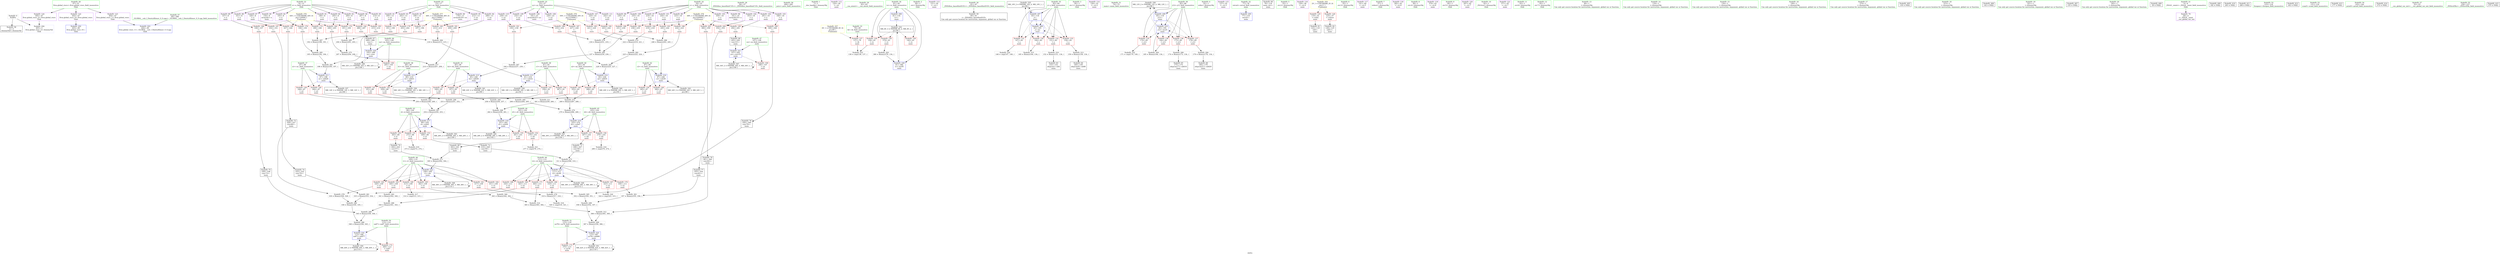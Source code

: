 digraph "SVFG" {
	label="SVFG";

	Node0x5556271526e0 [shape=record,color=grey,label="{NodeID: 0\nNullPtr}"];
	Node0x5556271526e0 -> Node0x555627177680[style=solid];
	Node0x5556271526e0 -> Node0x555627179fe0[style=solid];
	Node0x555627185ce0 [shape=record,color=grey,label="{NodeID: 277\n210 = Binary(207, 209, )\n}"];
	Node0x555627185ce0 -> Node0x55562717a690[style=solid];
	Node0x555627179760 [shape=record,color=red,label="{NodeID: 194\n288\<--287\n\<--\nmain\n}"];
	Node0x555627179760 -> Node0x555627177e30[style=solid];
	Node0x5556271769b0 [shape=record,color=purple,label="{NodeID: 111\n242\<--23\n\<--yy\nmain\n}"];
	Node0x5556271769b0 -> Node0x5556271795c0[style=solid];
	Node0x555627174d40 [shape=record,color=green,label="{NodeID: 28\n56\<--57\n_ZNSt8ios_base4InitC1Ev\<--_ZNSt8ios_base4InitC1Ev_field_insensitive\n}"];
	Node0x5556271886e0 [shape=record,color=grey,label="{NodeID: 305\n352 = Binary(350, 351, )\n}"];
	Node0x5556271886e0 -> Node0x555627187de0[style=solid];
	Node0x55562717aeb0 [shape=record,color=blue,label="{NodeID: 222\n109\<--305\nt1\<--div\nmain\n}"];
	Node0x55562717aeb0 -> Node0x55562717da70[style=dashed];
	Node0x55562717aeb0 -> Node0x55562717db40[style=dashed];
	Node0x55562717aeb0 -> Node0x55562717dc10[style=dashed];
	Node0x55562717aeb0 -> Node0x55562717dce0[style=dashed];
	Node0x55562717aeb0 -> Node0x55562717ddb0[style=dashed];
	Node0x55562717aeb0 -> Node0x55562717de80[style=dashed];
	Node0x55562717aeb0 -> Node0x55562719c6c0[style=dashed];
	Node0x55562717c960 [shape=record,color=red,label="{NodeID: 139\n248\<--87\n\<--a1\nmain\n}"];
	Node0x55562717c960 -> Node0x555627188260[style=solid];
	Node0x555627177480 [shape=record,color=green,label="{NodeID: 56\n284\<--285\nputs\<--puts_field_insensitive\n}"];
	Node0x55562717e020 [shape=record,color=red,label="{NodeID: 167\n323\<--111\n\<--t2\nmain\n}"];
	Node0x55562717e020 -> Node0x555627189d60[style=solid];
	Node0x555627178c00 [shape=record,color=purple,label="{NodeID: 84\n205\<--8\n\<--x\nmain\n}"];
	Node0x555627178c00 -> Node0x55562717eab0[style=solid];
	Node0x555627156720 [shape=record,color=green,label="{NodeID: 1\n7\<--1\n__dso_handle\<--dummyObj\nGlob }"];
	Node0x555627185e60 [shape=record,color=grey,label="{NodeID: 278\n330 = Binary(328, 329, )\n}"];
	Node0x555627185e60 -> Node0x555627186160[style=solid];
	Node0x555627179830 [shape=record,color=red,label="{NodeID: 195\n292\<--291\n\<--\nmain\n}"];
	Node0x555627179830 -> Node0x555627177f00[style=solid];
	Node0x555627176a80 [shape=record,color=purple,label="{NodeID: 112\n120\<--28\n\<--.str\nmain\n}"];
	Node0x555627174e10 [shape=record,color=green,label="{NodeID: 29\n62\<--63\n__cxa_atexit\<--__cxa_atexit_field_insensitive\n}"];
	Node0x555627188860 [shape=record,color=grey,label="{NodeID: 306\n258 = Binary(256, 257, )\n}"];
	Node0x555627188860 -> Node0x555627188b60[style=solid];
	Node0x55562717af80 [shape=record,color=blue,label="{NodeID: 223\n111\<--311\nt2\<--div60\nmain\n}"];
	Node0x55562717af80 -> Node0x55562717df50[style=dashed];
	Node0x55562717af80 -> Node0x55562717e020[style=dashed];
	Node0x55562717af80 -> Node0x55562717e0f0[style=dashed];
	Node0x55562717af80 -> Node0x55562717e1c0[style=dashed];
	Node0x55562717af80 -> Node0x55562717e290[style=dashed];
	Node0x55562717af80 -> Node0x55562717e360[style=dashed];
	Node0x55562717af80 -> Node0x55562719cbc0[style=dashed];
	Node0x55562717ca30 [shape=record,color=red,label="{NodeID: 140\n264\<--87\n\<--a1\nmain\n}"];
	Node0x55562717ca30 -> Node0x5556271850e0[style=solid];
	Node0x555627177580 [shape=record,color=green,label="{NodeID: 57\n49\<--399\n_GLOBAL__sub_I_DmitryKlenov_0_0.cpp\<--_GLOBAL__sub_I_DmitryKlenov_0_0.cpp_field_insensitive\n}"];
	Node0x555627177580 -> Node0x555627179ee0[style=solid];
	Node0x5556271980c0 [shape=record,color=black,label="{NodeID: 334\nMR_8V_3 = PHI(MR_8V_4, MR_8V_2, )\npts\{82 \}\n}"];
	Node0x5556271980c0 -> Node0x55562717c070[style=dashed];
	Node0x5556271980c0 -> Node0x55562717c140[style=dashed];
	Node0x5556271980c0 -> Node0x55562717c210[style=dashed];
	Node0x5556271980c0 -> Node0x55562717b1f0[style=dashed];
	Node0x55562717e0f0 [shape=record,color=red,label="{NodeID: 168\n334\<--111\n\<--t2\nmain\n}"];
	Node0x55562717e0f0 -> Node0x5556271862e0[style=solid];
	Node0x555627178cd0 [shape=record,color=purple,label="{NodeID: 85\n214\<--8\n\<--x\nmain\n}"];
	Node0x555627178cd0 -> Node0x55562717ed20[style=solid];
	Node0x555627157390 [shape=record,color=green,label="{NodeID: 2\n28\<--1\n.str\<--dummyObj\nGlob }"];
	Node0x555627185fe0 [shape=record,color=grey,label="{NodeID: 279\n319 = Binary(317, 318, )\n}"];
	Node0x555627185fe0 -> Node0x555627189a60[style=solid];
	Node0x555627179900 [shape=record,color=red,label="{NodeID: 196\n327\<--326\n\<--\nmain\n}"];
	Node0x555627179900 -> Node0x555627178310[style=solid];
	Node0x555627176b50 [shape=record,color=purple,label="{NodeID: 113\n121\<--30\n\<--.str.1\nmain\n}"];
	Node0x555627174ee0 [shape=record,color=green,label="{NodeID: 30\n61\<--67\n_ZNSt8ios_base4InitD1Ev\<--_ZNSt8ios_base4InitD1Ev_field_insensitive\n}"];
	Node0x555627174ee0 -> Node0x555627177780[style=solid];
	Node0x5556271889e0 [shape=record,color=grey,label="{NodeID: 307\n254 = Binary(250, 253, )\n}"];
	Node0x5556271889e0 -> Node0x55562717aaa0[style=solid];
	Node0x55562717b050 [shape=record,color=blue,label="{NodeID: 224\n113\<--346\nxa67\<--add77\nmain\n}"];
	Node0x55562717b050 -> Node0x55562717e430[style=dashed];
	Node0x55562717b050 -> Node0x55562719d0c0[style=dashed];
	Node0x55562717cb00 [shape=record,color=red,label="{NodeID: 141\n251\<--89\n\<--b1\nmain\n}"];
	Node0x55562717cb00 -> Node0x555627187c60[style=solid];
	Node0x555627177680 [shape=record,color=black,label="{NodeID: 58\n2\<--3\ndummyVal\<--dummyVal\n}"];
	Node0x5556271985c0 [shape=record,color=black,label="{NodeID: 335\nMR_10V_2 = PHI(MR_10V_4, MR_10V_1, )\npts\{84 \}\n}"];
	Node0x5556271985c0 -> Node0x55562717a280[style=dashed];
	Node0x55562717e1c0 [shape=record,color=red,label="{NodeID: 169\n343\<--111\n\<--t2\nmain\n}"];
	Node0x55562717e1c0 -> Node0x555627186d60[style=solid];
	Node0x555627178da0 [shape=record,color=purple,label="{NodeID: 86\n287\<--8\n\<--x\nmain\n}"];
	Node0x555627178da0 -> Node0x555627179760[style=solid];
	Node0x5556271525c0 [shape=record,color=green,label="{NodeID: 3\n30\<--1\n.str.1\<--dummyObj\nGlob }"];
	Node0x555627186160 [shape=record,color=grey,label="{NodeID: 280\n336 = Binary(330, 335, )\n}"];
	Node0x555627186160 -> Node0x555627186a60[style=solid];
	Node0x5556271799d0 [shape=record,color=red,label="{NodeID: 197\n332\<--331\n\<--\nmain\n}"];
	Node0x5556271799d0 -> Node0x5556271783e0[style=solid];
	Node0x555627176c20 [shape=record,color=purple,label="{NodeID: 114\n126\<--33\n\<--.str.2\nmain\n}"];
	Node0x555627174fb0 [shape=record,color=green,label="{NodeID: 31\n74\<--75\nmain\<--main_field_insensitive\n}"];
	Node0x555627188b60 [shape=record,color=grey,label="{NodeID: 308\n262 = Binary(258, 261, )\n}"];
	Node0x555627188b60 -> Node0x55562717ab70[style=solid];
	Node0x55562717b120 [shape=record,color=blue,label="{NodeID: 225\n115\<--367\nya78\<--add88\nmain\n}"];
	Node0x55562717b120 -> Node0x55562717e500[style=dashed];
	Node0x55562717b120 -> Node0x55562719ddd0[style=dashed];
	Node0x55562717cbd0 [shape=record,color=red,label="{NodeID: 142\n259\<--89\n\<--b1\nmain\n}"];
	Node0x55562717cbd0 -> Node0x555627188fe0[style=solid];
	Node0x555627177780 [shape=record,color=black,label="{NodeID: 59\n60\<--61\n\<--_ZNSt8ios_base4InitD1Ev\nCan only get source location for instruction, argument, global var or function.}"];
	Node0x555627198ac0 [shape=record,color=black,label="{NodeID: 336\nMR_12V_2 = PHI(MR_12V_4, MR_12V_1, )\npts\{86 \}\n}"];
	Node0x555627198ac0 -> Node0x55562717a420[style=dashed];
	Node0x55562717e290 [shape=record,color=red,label="{NodeID: 170\n356\<--111\n\<--t2\nmain\n}"];
	Node0x55562717e290 -> Node0x5556271880e0[style=solid];
	Node0x555627178e70 [shape=record,color=purple,label="{NodeID: 87\n326\<--8\n\<--x\nmain\n}"];
	Node0x555627178e70 -> Node0x555627179900[style=solid];
	Node0x555627156540 [shape=record,color=green,label="{NodeID: 4\n32\<--1\nstdin\<--dummyObj\nGlob }"];
	Node0x5556271862e0 [shape=record,color=grey,label="{NodeID: 281\n335 = Binary(333, 334, )\n}"];
	Node0x5556271862e0 -> Node0x555627186160[style=solid];
	Node0x555627179aa0 [shape=record,color=red,label="{NodeID: 198\n338\<--337\n\<--\nmain\n}"];
	Node0x555627179aa0 -> Node0x5556271784b0[style=solid];
	Node0x555627176cf0 [shape=record,color=purple,label="{NodeID: 115\n127\<--35\n\<--.str.3\nmain\n}"];
	Node0x555627175080 [shape=record,color=green,label="{NodeID: 32\n77\<--78\nretval\<--retval_field_insensitive\nmain\n}"];
	Node0x555627175080 -> Node0x55562717a0e0[style=solid];
	Node0x555627188ce0 [shape=record,color=grey,label="{NodeID: 309\n367 = Binary(358, 366, )\n}"];
	Node0x555627188ce0 -> Node0x55562717b120[style=solid];
	Node0x55562717b1f0 [shape=record,color=blue,label="{NodeID: 226\n81\<--380\ntc\<--inc95\nmain\n}"];
	Node0x55562717b1f0 -> Node0x5556271980c0[style=dashed];
	Node0x55562717cca0 [shape=record,color=red,label="{NodeID: 143\n256\<--91\n\<--c1\nmain\n}"];
	Node0x55562717cca0 -> Node0x555627188860[style=solid];
	Node0x555627177880 [shape=record,color=black,label="{NodeID: 60\n76\<--118\nmain_ret\<--\nmain\n}"];
	Node0x555627198fc0 [shape=record,color=black,label="{NodeID: 337\nMR_14V_2 = PHI(MR_14V_3, MR_14V_1, )\npts\{88 \}\n}"];
	Node0x555627198fc0 -> Node0x55562717a5c0[style=dashed];
	Node0x55562717e360 [shape=record,color=red,label="{NodeID: 171\n364\<--111\n\<--t2\nmain\n}"];
	Node0x55562717e360 -> Node0x555627189460[style=solid];
	Node0x555627178f40 [shape=record,color=purple,label="{NodeID: 88\n331\<--8\n\<--x\nmain\n}"];
	Node0x555627178f40 -> Node0x5556271799d0[style=solid];
	Node0x555627152940 [shape=record,color=green,label="{NodeID: 5\n33\<--1\n.str.2\<--dummyObj\nGlob }"];
	Node0x555627186460 [shape=record,color=grey,label="{NodeID: 282\n225 = Binary(222, 224, )\n}"];
	Node0x555627186460 -> Node0x5556271865e0[style=solid];
	Node0x555627179b70 [shape=record,color=red,label="{NodeID: 199\n349\<--348\n\<--\nmain\n}"];
	Node0x555627179b70 -> Node0x555627178580[style=solid];
	Node0x55562717b620 [shape=record,color=purple,label="{NodeID: 116\n129\<--38\n\<--.str.4\nmain\n}"];
	Node0x555627175150 [shape=record,color=green,label="{NodeID: 33\n79\<--80\ntk\<--tk_field_insensitive\nmain\n}"];
	Node0x555627175150 -> Node0x55562717bfa0[style=solid];
	Node0x555627188e60 [shape=record,color=grey,label="{NodeID: 310\n152 = Binary(151, 134, )\n}"];
	Node0x555627188e60 -> Node0x555627177af0[style=solid];
	Node0x55562717cd70 [shape=record,color=red,label="{NodeID: 144\n267\<--91\n\<--c1\nmain\n}"];
	Node0x55562717cd70 -> Node0x555627185560[style=solid];
	Node0x555627177950 [shape=record,color=black,label="{NodeID: 61\n122\<--119\ncall\<--\nmain\n}"];
	Node0x5556271994c0 [shape=record,color=black,label="{NodeID: 338\nMR_16V_2 = PHI(MR_16V_3, MR_16V_1, )\npts\{90 \}\n}"];
	Node0x5556271994c0 -> Node0x55562717a690[style=dashed];
	Node0x55562717e430 [shape=record,color=red,label="{NodeID: 172\n369\<--113\n\<--xa67\nmain\n}"];
	Node0x555627179010 [shape=record,color=purple,label="{NodeID: 89\n337\<--8\n\<--x\nmain\n}"];
	Node0x555627179010 -> Node0x555627179aa0[style=solid];
	Node0x555627156240 [shape=record,color=green,label="{NodeID: 6\n35\<--1\n.str.3\<--dummyObj\nGlob }"];
	Node0x5556271865e0 [shape=record,color=grey,label="{NodeID: 283\n228 = Binary(225, 227, )\n}"];
	Node0x5556271865e0 -> Node0x55562717a830[style=solid];
	Node0x555627179c40 [shape=record,color=red,label="{NodeID: 200\n354\<--353\n\<--\nmain\n}"];
	Node0x555627179c40 -> Node0x555627178650[style=solid];
	Node0x55562717b6f0 [shape=record,color=purple,label="{NodeID: 117\n141\<--40\n\<--.str.5\nmain\n}"];
	Node0x555627175220 [shape=record,color=green,label="{NodeID: 34\n81\<--82\ntc\<--tc_field_insensitive\nmain\n}"];
	Node0x555627175220 -> Node0x55562717c070[style=solid];
	Node0x555627175220 -> Node0x55562717c140[style=solid];
	Node0x555627175220 -> Node0x55562717c210[style=solid];
	Node0x555627175220 -> Node0x55562717a1b0[style=solid];
	Node0x555627175220 -> Node0x55562717b1f0[style=solid];
	Node0x555627188fe0 [shape=record,color=grey,label="{NodeID: 311\n261 = Binary(259, 260, )\n}"];
	Node0x555627188fe0 -> Node0x555627188b60[style=solid];
	Node0x55562717ce40 [shape=record,color=red,label="{NodeID: 145\n252\<--93\n\<--a2\nmain\n}"];
	Node0x55562717ce40 -> Node0x555627187c60[style=solid];
	Node0x555627177a20 [shape=record,color=black,label="{NodeID: 62\n128\<--125\ncall1\<--\nmain\n}"];
	Node0x5556271999c0 [shape=record,color=black,label="{NodeID: 339\nMR_18V_2 = PHI(MR_18V_3, MR_18V_1, )\npts\{92 \}\n}"];
	Node0x5556271999c0 -> Node0x55562717a760[style=dashed];
	Node0x55562717e500 [shape=record,color=red,label="{NodeID: 173\n370\<--115\n\<--ya78\nmain\n}"];
	Node0x5556271790e0 [shape=record,color=purple,label="{NodeID: 90\n176\<--13\narrayidx18\<--xx\nmain\n}"];
	Node0x5556271562d0 [shape=record,color=green,label="{NodeID: 7\n37\<--1\nstdout\<--dummyObj\nGlob }"];
	Node0x555627186760 [shape=record,color=grey,label="{NodeID: 284\n216 = Binary(213, 215, )\n}"];
	Node0x555627186760 -> Node0x55562717a760[style=solid];
	Node0x555627179d10 [shape=record,color=red,label="{NodeID: 201\n360\<--359\n\<--\nmain\n}"];
	Node0x555627179d10 -> Node0x555627178720[style=solid];
	Node0x55562717b7c0 [shape=record,color=purple,label="{NodeID: 118\n282\<--43\n\<--.str.6\nmain\n}"];
	Node0x5556271752f0 [shape=record,color=green,label="{NodeID: 35\n83\<--84\nj\<--j_field_insensitive\nmain\n}"];
	Node0x5556271752f0 -> Node0x55562717c2e0[style=solid];
	Node0x5556271752f0 -> Node0x55562717c3b0[style=solid];
	Node0x5556271752f0 -> Node0x55562717c480[style=solid];
	Node0x5556271752f0 -> Node0x55562717c550[style=solid];
	Node0x5556271752f0 -> Node0x55562717a280[style=solid];
	Node0x5556271752f0 -> Node0x55562717a350[style=solid];
	Node0x555627189160 [shape=record,color=grey,label="{NodeID: 312\n366 = Binary(361, 365, )\n}"];
	Node0x555627189160 -> Node0x555627188ce0[style=solid];
	Node0x55562717cf10 [shape=record,color=red,label="{NodeID: 146\n268\<--93\n\<--a2\nmain\n}"];
	Node0x55562717cf10 -> Node0x555627185560[style=solid];
	Node0x555627177af0 [shape=record,color=black,label="{NodeID: 63\n153\<--152\nidxprom\<--add\nmain\n}"];
	Node0x555627199ec0 [shape=record,color=black,label="{NodeID: 340\nMR_20V_2 = PHI(MR_20V_3, MR_20V_1, )\npts\{94 \}\n}"];
	Node0x555627199ec0 -> Node0x55562717a830[style=dashed];
	Node0x55562717e5d0 [shape=record,color=red,label="{NodeID: 174\n189\<--188\n\<--\nmain\n}"];
	Node0x55562717e5d0 -> Node0x555627187ae0[style=solid];
	Node0x5556271791b0 [shape=record,color=purple,label="{NodeID: 91\n190\<--13\n\<--xx\nmain\n}"];
	Node0x5556271791b0 -> Node0x55562717e6a0[style=solid];
	Node0x555627156360 [shape=record,color=green,label="{NodeID: 8\n38\<--1\n.str.4\<--dummyObj\nGlob }"];
	Node0x5556271868e0 [shape=record,color=grey,label="{NodeID: 285\n204 = Binary(201, 203, )\n}"];
	Node0x5556271868e0 -> Node0x5556271859e0[style=solid];
	Node0x555627179de0 [shape=record,color=blue,label="{NodeID: 202\n403\<--48\nllvm.global_ctors_0\<--\nGlob }"];
	Node0x55562717b890 [shape=record,color=purple,label="{NodeID: 119\n374\<--43\n\<--.str.6\nmain\n}"];
	Node0x5556271753c0 [shape=record,color=green,label="{NodeID: 36\n85\<--86\nj12\<--j12_field_insensitive\nmain\n}"];
	Node0x5556271753c0 -> Node0x55562717c620[style=solid];
	Node0x5556271753c0 -> Node0x55562717c6f0[style=solid];
	Node0x5556271753c0 -> Node0x55562717c7c0[style=solid];
	Node0x5556271753c0 -> Node0x55562717c890[style=solid];
	Node0x5556271753c0 -> Node0x55562717a420[style=solid];
	Node0x5556271753c0 -> Node0x55562717a4f0[style=solid];
	Node0x5556271892e0 [shape=record,color=grey,label="{NodeID: 313\n159 = Binary(158, 134, )\n}"];
	Node0x5556271892e0 -> Node0x555627177bc0[style=solid];
	Node0x55562717cfe0 [shape=record,color=red,label="{NodeID: 147\n249\<--95\n\<--b2\nmain\n}"];
	Node0x55562717cfe0 -> Node0x555627188260[style=solid];
	Node0x555627177bc0 [shape=record,color=black,label="{NodeID: 64\n160\<--159\nidxprom9\<--add8\nmain\n}"];
	Node0x55562719a3c0 [shape=record,color=black,label="{NodeID: 341\nMR_22V_2 = PHI(MR_22V_3, MR_22V_1, )\npts\{96 \}\n}"];
	Node0x55562719a3c0 -> Node0x55562717a900[style=dashed];
	Node0x55562717e6a0 [shape=record,color=red,label="{NodeID: 175\n191\<--190\n\<--\nmain\n}"];
	Node0x55562717e6a0 -> Node0x555627187ae0[style=solid];
	Node0x555627179280 [shape=record,color=purple,label="{NodeID: 92\n196\<--13\n\<--xx\nmain\n}"];
	Node0x555627179280 -> Node0x55562717e840[style=solid];
	Node0x5556271563f0 [shape=record,color=green,label="{NodeID: 9\n40\<--1\n.str.5\<--dummyObj\nGlob }"];
	Node0x555627186a60 [shape=record,color=grey,label="{NodeID: 286\n346 = Binary(336, 345, )\n}"];
	Node0x555627186a60 -> Node0x55562717b050[style=solid];
	Node0x555627179ee0 [shape=record,color=blue,label="{NodeID: 203\n404\<--49\nllvm.global_ctors_1\<--_GLOBAL__sub_I_DmitryKlenov_0_0.cpp\nGlob }"];
	Node0x55562717b960 [shape=record,color=purple,label="{NodeID: 120\n297\<--45\n\<--.str.7\nmain\n}"];
	Node0x555627175490 [shape=record,color=green,label="{NodeID: 37\n87\<--88\na1\<--a1_field_insensitive\nmain\n}"];
	Node0x555627175490 -> Node0x55562717c960[style=solid];
	Node0x555627175490 -> Node0x55562717ca30[style=solid];
	Node0x555627175490 -> Node0x55562717a5c0[style=solid];
	Node0x555627189460 [shape=record,color=grey,label="{NodeID: 314\n365 = Binary(363, 364, )\n}"];
	Node0x555627189460 -> Node0x555627189160[style=solid];
	Node0x55562717d0b0 [shape=record,color=red,label="{NodeID: 148\n257\<--95\n\<--b2\nmain\n}"];
	Node0x55562717d0b0 -> Node0x555627188860[style=solid];
	Node0x555627177c90 [shape=record,color=black,label="{NodeID: 65\n175\<--174\nidxprom17\<--add16\nmain\n}"];
	Node0x55562719a8c0 [shape=record,color=black,label="{NodeID: 342\nMR_24V_2 = PHI(MR_24V_3, MR_24V_1, )\npts\{98 \}\n}"];
	Node0x55562719a8c0 -> Node0x55562717a9d0[style=dashed];
	Node0x55562717e770 [shape=record,color=red,label="{NodeID: 176\n194\<--193\n\<--\nmain\n}"];
	Node0x55562717e770 -> Node0x5556271877e0[style=solid];
	Node0x555627179350 [shape=record,color=purple,label="{NodeID: 93\n202\<--13\n\<--xx\nmain\n}"];
	Node0x555627179350 -> Node0x55562717e9e0[style=solid];
	Node0x555627156c80 [shape=record,color=green,label="{NodeID: 10\n42\<--1\n_ZSt3cin\<--dummyObj\nGlob }"];
	Node0x555627186be0 [shape=record,color=grey,label="{NodeID: 287\n240 = Binary(237, 239, )\n}"];
	Node0x555627186be0 -> Node0x55562717a900[style=solid];
	Node0x555627179fe0 [shape=record,color=blue, style = dotted,label="{NodeID: 204\n405\<--3\nllvm.global_ctors_2\<--dummyVal\nGlob }"];
	Node0x55562717ba30 [shape=record,color=purple,label="{NodeID: 121\n371\<--45\n\<--.str.7\nmain\n}"];
	Node0x555627175560 [shape=record,color=green,label="{NodeID: 38\n89\<--90\nb1\<--b1_field_insensitive\nmain\n}"];
	Node0x555627175560 -> Node0x55562717cb00[style=solid];
	Node0x555627175560 -> Node0x55562717cbd0[style=solid];
	Node0x555627175560 -> Node0x55562717a690[style=solid];
	Node0x5556271895e0 [shape=record,color=grey,label="{NodeID: 315\n165 = Binary(164, 134, )\n}"];
	Node0x5556271895e0 -> Node0x55562717a350[style=solid];
	Node0x55562717d180 [shape=record,color=red,label="{NodeID: 149\n260\<--97\n\<--c2\nmain\n}"];
	Node0x55562717d180 -> Node0x555627188fe0[style=solid];
	Node0x555627177d60 [shape=record,color=black,label="{NodeID: 66\n180\<--179\nidxprom21\<--add20\nmain\n}"];
	Node0x55562719adc0 [shape=record,color=black,label="{NodeID: 343\nMR_26V_2 = PHI(MR_26V_3, MR_26V_1, )\npts\{100 \}\n}"];
	Node0x55562719adc0 -> Node0x55562717aaa0[style=dashed];
	Node0x55562717e840 [shape=record,color=red,label="{NodeID: 177\n197\<--196\n\<--\nmain\n}"];
	Node0x55562717e840 -> Node0x5556271871e0[style=solid];
	Node0x555627179420 [shape=record,color=purple,label="{NodeID: 94\n208\<--13\n\<--xx\nmain\n}"];
	Node0x555627179420 -> Node0x55562717eb80[style=solid];
	Node0x555627156d50 [shape=record,color=green,label="{NodeID: 11\n43\<--1\n.str.6\<--dummyObj\nGlob }"];
	Node0x555627186d60 [shape=record,color=grey,label="{NodeID: 288\n344 = Binary(341, 343, )\n}"];
	Node0x555627186d60 -> Node0x555627186ee0[style=solid];
	Node0x55562717a0e0 [shape=record,color=blue,label="{NodeID: 205\n77\<--118\nretval\<--\nmain\n}"];
	Node0x55562717bb00 [shape=record,color=purple,label="{NodeID: 122\n403\<--47\nllvm.global_ctors_0\<--llvm.global_ctors\nGlob }"];
	Node0x55562717bb00 -> Node0x555627179de0[style=solid];
	Node0x555627175630 [shape=record,color=green,label="{NodeID: 39\n91\<--92\nc1\<--c1_field_insensitive\nmain\n}"];
	Node0x555627175630 -> Node0x55562717cca0[style=solid];
	Node0x555627175630 -> Node0x55562717cd70[style=solid];
	Node0x555627175630 -> Node0x55562717a760[style=solid];
	Node0x555627189760 [shape=record,color=grey,label="{NodeID: 316\n280 = cmp(279, 274, )\n}"];
	Node0x55562717d250 [shape=record,color=red,label="{NodeID: 150\n265\<--97\n\<--c2\nmain\n}"];
	Node0x55562717d250 -> Node0x5556271850e0[style=solid];
	Node0x555627177e30 [shape=record,color=black,label="{NodeID: 67\n289\<--288\nconv\<--\nmain\n}"];
	Node0x555627177e30 -> Node0x55562717ad10[style=solid];
	Node0x55562719b2c0 [shape=record,color=black,label="{NodeID: 344\nMR_28V_2 = PHI(MR_28V_3, MR_28V_1, )\npts\{102 \}\n}"];
	Node0x55562719b2c0 -> Node0x55562717ab70[style=dashed];
	Node0x55562717e910 [shape=record,color=red,label="{NodeID: 178\n201\<--200\n\<--\nmain\n}"];
	Node0x55562717e910 -> Node0x5556271868e0[style=solid];
	Node0x5556271794f0 [shape=record,color=purple,label="{NodeID: 95\n212\<--13\n\<--xx\nmain\n}"];
	Node0x5556271794f0 -> Node0x55562717ec50[style=solid];
	Node0x555627156e20 [shape=record,color=green,label="{NodeID: 12\n45\<--1\n.str.7\<--dummyObj\nGlob }"];
	Node0x555627186ee0 [shape=record,color=grey,label="{NodeID: 289\n345 = Binary(339, 344, )\n}"];
	Node0x555627186ee0 -> Node0x555627186a60[style=solid];
	Node0x55562717a1b0 [shape=record,color=blue,label="{NodeID: 206\n81\<--134\ntc\<--\nmain\n}"];
	Node0x55562717a1b0 -> Node0x5556271980c0[style=dashed];
	Node0x55562717bc00 [shape=record,color=purple,label="{NodeID: 123\n404\<--47\nllvm.global_ctors_1\<--llvm.global_ctors\nGlob }"];
	Node0x55562717bc00 -> Node0x555627179ee0[style=solid];
	Node0x555627175700 [shape=record,color=green,label="{NodeID: 40\n93\<--94\na2\<--a2_field_insensitive\nmain\n}"];
	Node0x555627175700 -> Node0x55562717ce40[style=solid];
	Node0x555627175700 -> Node0x55562717cf10[style=solid];
	Node0x555627175700 -> Node0x55562717a830[style=solid];
	Node0x5556271898e0 [shape=record,color=grey,label="{NodeID: 317\n314 = cmp(313, 315, )\n}"];
	Node0x55562717d320 [shape=record,color=red,label="{NodeID: 151\n272\<--99\n\<--d\nmain\n}"];
	Node0x55562717d320 -> Node0x555627189be0[style=solid];
	Node0x555627177f00 [shape=record,color=black,label="{NodeID: 68\n293\<--292\nconv53\<--\nmain\n}"];
	Node0x555627177f00 -> Node0x55562717ade0[style=solid];
	Node0x55562719b7c0 [shape=record,color=black,label="{NodeID: 345\nMR_30V_2 = PHI(MR_30V_3, MR_30V_1, )\npts\{104 \}\n}"];
	Node0x55562719b7c0 -> Node0x55562717ac40[style=dashed];
	Node0x55562717e9e0 [shape=record,color=red,label="{NodeID: 179\n203\<--202\n\<--\nmain\n}"];
	Node0x55562717e9e0 -> Node0x5556271868e0[style=solid];
	Node0x555627175d80 [shape=record,color=purple,label="{NodeID: 96\n161\<--18\narrayidx10\<--y\nmain\n}"];
	Node0x555627156ef0 [shape=record,color=green,label="{NodeID: 13\n48\<--1\n\<--dummyObj\nCan only get source location for instruction, argument, global var or function.}"];
	Node0x555627187060 [shape=record,color=grey,label="{NodeID: 290\n174 = Binary(173, 134, )\n}"];
	Node0x555627187060 -> Node0x555627177c90[style=solid];
	Node0x55562717a280 [shape=record,color=blue,label="{NodeID: 207\n83\<--118\nj\<--\nmain\n}"];
	Node0x55562717a280 -> Node0x55562717c2e0[style=dashed];
	Node0x55562717a280 -> Node0x55562717c3b0[style=dashed];
	Node0x55562717a280 -> Node0x55562717c480[style=dashed];
	Node0x55562717a280 -> Node0x55562717c550[style=dashed];
	Node0x55562717a280 -> Node0x55562717a350[style=dashed];
	Node0x55562717a280 -> Node0x5556271985c0[style=dashed];
	Node0x55562717bd00 [shape=record,color=purple,label="{NodeID: 124\n405\<--47\nllvm.global_ctors_2\<--llvm.global_ctors\nGlob }"];
	Node0x55562717bd00 -> Node0x555627179fe0[style=solid];
	Node0x5556271757d0 [shape=record,color=green,label="{NodeID: 41\n95\<--96\nb2\<--b2_field_insensitive\nmain\n}"];
	Node0x5556271757d0 -> Node0x55562717cfe0[style=solid];
	Node0x5556271757d0 -> Node0x55562717d0b0[style=solid];
	Node0x5556271757d0 -> Node0x55562717a900[style=solid];
	Node0x555627189a60 [shape=record,color=grey,label="{NodeID: 318\n320 = cmp(319, 321, )\n}"];
	Node0x55562717d3f0 [shape=record,color=red,label="{NodeID: 152\n303\<--99\n\<--d\nmain\n}"];
	Node0x55562717d3f0 -> Node0x5556271780a0[style=solid];
	Node0x555627177fd0 [shape=record,color=black,label="{NodeID: 69\n302\<--301\nconv56\<--\nmain\n}"];
	Node0x555627177fd0 -> Node0x5556271853e0[style=solid];
	Node0x55562719bcc0 [shape=record,color=black,label="{NodeID: 346\nMR_32V_2 = PHI(MR_32V_5, MR_32V_1, )\npts\{106 \}\n}"];
	Node0x55562719bcc0 -> Node0x55562717ad10[style=dashed];
	Node0x55562719bcc0 -> Node0x55562719bcc0[style=dashed];
	Node0x55562717eab0 [shape=record,color=red,label="{NodeID: 180\n206\<--205\n\<--\nmain\n}"];
	Node0x55562717eab0 -> Node0x5556271859e0[style=solid];
	Node0x555627175e50 [shape=record,color=purple,label="{NodeID: 97\n218\<--18\n\<--y\nmain\n}"];
	Node0x555627175e50 -> Node0x55562717edf0[style=solid];
	Node0x555627152b00 [shape=record,color=green,label="{NodeID: 14\n118\<--1\n\<--dummyObj\nCan only get source location for instruction, argument, global var or function.}"];
	Node0x5556271871e0 [shape=record,color=grey,label="{NodeID: 291\n198 = Binary(195, 197, )\n}"];
	Node0x5556271871e0 -> Node0x55562717a5c0[style=solid];
	Node0x55562717a350 [shape=record,color=blue,label="{NodeID: 208\n83\<--165\nj\<--inc\nmain\n}"];
	Node0x55562717a350 -> Node0x55562717c2e0[style=dashed];
	Node0x55562717a350 -> Node0x55562717c3b0[style=dashed];
	Node0x55562717a350 -> Node0x55562717c480[style=dashed];
	Node0x55562717a350 -> Node0x55562717c550[style=dashed];
	Node0x55562717a350 -> Node0x55562717a350[style=dashed];
	Node0x55562717a350 -> Node0x5556271985c0[style=dashed];
	Node0x55562717be00 [shape=record,color=red,label="{NodeID: 125\n119\<--32\n\<--stdin\nmain\n}"];
	Node0x55562717be00 -> Node0x555627177950[style=solid];
	Node0x5556271758a0 [shape=record,color=green,label="{NodeID: 42\n97\<--98\nc2\<--c2_field_insensitive\nmain\n}"];
	Node0x5556271758a0 -> Node0x55562717d180[style=solid];
	Node0x5556271758a0 -> Node0x55562717d250[style=solid];
	Node0x5556271758a0 -> Node0x55562717a9d0[style=solid];
	Node0x555627189be0 [shape=record,color=grey,label="{NodeID: 319\n273 = cmp(272, 274, )\n}"];
	Node0x55562717d4c0 [shape=record,color=red,label="{NodeID: 153\n309\<--99\n\<--d\nmain\n}"];
	Node0x55562717d4c0 -> Node0x555627178240[style=solid];
	Node0x5556271780a0 [shape=record,color=black,label="{NodeID: 70\n304\<--303\nconv57\<--\nmain\n}"];
	Node0x5556271780a0 -> Node0x5556271853e0[style=solid];
	Node0x55562719c1c0 [shape=record,color=black,label="{NodeID: 347\nMR_34V_2 = PHI(MR_34V_5, MR_34V_1, )\npts\{108 \}\n}"];
	Node0x55562719c1c0 -> Node0x55562717ade0[style=dashed];
	Node0x55562719c1c0 -> Node0x55562719c1c0[style=dashed];
	Node0x55562717eb80 [shape=record,color=red,label="{NodeID: 181\n209\<--208\n\<--\nmain\n}"];
	Node0x55562717eb80 -> Node0x555627185ce0[style=solid];
	Node0x555627175f20 [shape=record,color=purple,label="{NodeID: 98\n223\<--18\n\<--y\nmain\n}"];
	Node0x555627175f20 -> Node0x55562717ef90[style=solid];
	Node0x555627152bd0 [shape=record,color=green,label="{NodeID: 15\n134\<--1\n\<--dummyObj\nCan only get source location for instruction, argument, global var or function.}"];
	Node0x555627187360 [shape=record,color=grey,label="{NodeID: 292\n237 = Binary(234, 236, )\n}"];
	Node0x555627187360 -> Node0x555627186be0[style=solid];
	Node0x55562717a420 [shape=record,color=blue,label="{NodeID: 209\n85\<--118\nj12\<--\nmain\n}"];
	Node0x55562717a420 -> Node0x55562717c620[style=dashed];
	Node0x55562717a420 -> Node0x55562717c6f0[style=dashed];
	Node0x55562717a420 -> Node0x55562717c7c0[style=dashed];
	Node0x55562717a420 -> Node0x55562717c890[style=dashed];
	Node0x55562717a420 -> Node0x55562717a4f0[style=dashed];
	Node0x55562717a420 -> Node0x555627198ac0[style=dashed];
	Node0x55562717bed0 [shape=record,color=red,label="{NodeID: 126\n125\<--37\n\<--stdout\nmain\n}"];
	Node0x55562717bed0 -> Node0x555627177a20[style=solid];
	Node0x555627175970 [shape=record,color=green,label="{NodeID: 43\n99\<--100\nd\<--d_field_insensitive\nmain\n}"];
	Node0x555627175970 -> Node0x55562717d320[style=solid];
	Node0x555627175970 -> Node0x55562717d3f0[style=solid];
	Node0x555627175970 -> Node0x55562717d4c0[style=solid];
	Node0x555627175970 -> Node0x55562717aaa0[style=solid];
	Node0x555627189d60 [shape=record,color=grey,label="{NodeID: 320\n324 = cmp(323, 315, )\n}"];
	Node0x55562717d590 [shape=record,color=red,label="{NodeID: 154\n276\<--101\n\<--d1\nmain\n}"];
	Node0x55562717d590 -> Node0x555627189ee0[style=solid];
	Node0x555627178170 [shape=record,color=black,label="{NodeID: 71\n308\<--307\nconv58\<--\nmain\n}"];
	Node0x555627178170 -> Node0x5556271856e0[style=solid];
	Node0x55562719c6c0 [shape=record,color=black,label="{NodeID: 348\nMR_36V_2 = PHI(MR_36V_3, MR_36V_1, )\npts\{110 \}\n}"];
	Node0x55562719c6c0 -> Node0x55562717aeb0[style=dashed];
	Node0x55562719c6c0 -> Node0x55562719c6c0[style=dashed];
	Node0x55562717ec50 [shape=record,color=red,label="{NodeID: 182\n213\<--212\n\<--\nmain\n}"];
	Node0x55562717ec50 -> Node0x555627186760[style=solid];
	Node0x555627175ff0 [shape=record,color=purple,label="{NodeID: 99\n230\<--18\n\<--y\nmain\n}"];
	Node0x555627175ff0 -> Node0x55562717f130[style=solid];
	Node0x555627152ca0 [shape=record,color=green,label="{NodeID: 16\n149\<--1\n\<--dummyObj\nCan only get source location for instruction, argument, global var or function.}"];
	Node0x5556271a0a60 [shape=record,color=yellow,style=double,label="{NodeID: 376\n44V_1 = ENCHI(MR_44V_0)\npts\{120000 \}\nFun[main]}"];
	Node0x5556271a0a60 -> Node0x55562717e5d0[style=dashed];
	Node0x5556271a0a60 -> Node0x55562717e770[style=dashed];
	Node0x5556271a0a60 -> Node0x55562717e910[style=dashed];
	Node0x5556271a0a60 -> Node0x55562717eab0[style=dashed];
	Node0x5556271a0a60 -> Node0x55562717ed20[style=dashed];
	Node0x5556271a0a60 -> Node0x555627179760[style=dashed];
	Node0x5556271a0a60 -> Node0x555627179900[style=dashed];
	Node0x5556271a0a60 -> Node0x5556271799d0[style=dashed];
	Node0x5556271a0a60 -> Node0x555627179aa0[style=dashed];
	Node0x5556271874e0 [shape=record,color=grey,label="{NodeID: 293\n341 = Binary(342, 340, )\n}"];
	Node0x5556271874e0 -> Node0x555627186d60[style=solid];
	Node0x55562717a4f0 [shape=record,color=blue,label="{NodeID: 210\n85\<--185\nj12\<--inc25\nmain\n}"];
	Node0x55562717a4f0 -> Node0x55562717c620[style=dashed];
	Node0x55562717a4f0 -> Node0x55562717c6f0[style=dashed];
	Node0x55562717a4f0 -> Node0x55562717c7c0[style=dashed];
	Node0x55562717a4f0 -> Node0x55562717c890[style=dashed];
	Node0x55562717a4f0 -> Node0x55562717a4f0[style=dashed];
	Node0x55562717a4f0 -> Node0x555627198ac0[style=dashed];
	Node0x55562717bfa0 [shape=record,color=red,label="{NodeID: 127\n137\<--79\n\<--tk\nmain\n}"];
	Node0x55562717bfa0 -> Node0x55562718a1e0[style=solid];
	Node0x555627175a40 [shape=record,color=green,label="{NodeID: 44\n101\<--102\nd1\<--d1_field_insensitive\nmain\n}"];
	Node0x555627175a40 -> Node0x55562717d590[style=solid];
	Node0x555627175a40 -> Node0x55562717d660[style=solid];
	Node0x555627175a40 -> Node0x55562717ab70[style=solid];
	Node0x555627189ee0 [shape=record,color=grey,label="{NodeID: 321\n277 = cmp(276, 274, )\n}"];
	Node0x55562717d660 [shape=record,color=red,label="{NodeID: 155\n301\<--101\n\<--d1\nmain\n}"];
	Node0x55562717d660 -> Node0x555627177fd0[style=solid];
	Node0x555627178240 [shape=record,color=black,label="{NodeID: 72\n310\<--309\nconv59\<--\nmain\n}"];
	Node0x555627178240 -> Node0x5556271856e0[style=solid];
	Node0x55562719cbc0 [shape=record,color=black,label="{NodeID: 349\nMR_38V_2 = PHI(MR_38V_3, MR_38V_1, )\npts\{112 \}\n}"];
	Node0x55562719cbc0 -> Node0x55562717af80[style=dashed];
	Node0x55562719cbc0 -> Node0x55562719cbc0[style=dashed];
	Node0x55562717ed20 [shape=record,color=red,label="{NodeID: 183\n215\<--214\n\<--\nmain\n}"];
	Node0x55562717ed20 -> Node0x555627186760[style=solid];
	Node0x5556271760c0 [shape=record,color=purple,label="{NodeID: 100\n235\<--18\n\<--y\nmain\n}"];
	Node0x5556271760c0 -> Node0x55562717f2d0[style=solid];
	Node0x555627152d70 [shape=record,color=green,label="{NodeID: 17\n274\<--1\n\<--dummyObj\nCan only get source location for instruction, argument, global var or function.}"];
	Node0x5556271a0b40 [shape=record,color=yellow,style=double,label="{NodeID: 377\n46V_1 = ENCHI(MR_46V_0)\npts\{170000 \}\nFun[main]}"];
	Node0x5556271a0b40 -> Node0x55562717e6a0[style=dashed];
	Node0x5556271a0b40 -> Node0x55562717e840[style=dashed];
	Node0x5556271a0b40 -> Node0x55562717e9e0[style=dashed];
	Node0x5556271a0b40 -> Node0x55562717eb80[style=dashed];
	Node0x5556271a0b40 -> Node0x55562717ec50[style=dashed];
	Node0x555627187660 [shape=record,color=grey,label="{NodeID: 294\n179 = Binary(178, 134, )\n}"];
	Node0x555627187660 -> Node0x555627177d60[style=solid];
	Node0x55562717a5c0 [shape=record,color=blue,label="{NodeID: 211\n87\<--198\na1\<--add28\nmain\n}"];
	Node0x55562717a5c0 -> Node0x55562717c960[style=dashed];
	Node0x55562717a5c0 -> Node0x55562717ca30[style=dashed];
	Node0x55562717a5c0 -> Node0x555627198fc0[style=dashed];
	Node0x55562717c070 [shape=record,color=red,label="{NodeID: 128\n136\<--81\n\<--tc\nmain\n}"];
	Node0x55562717c070 -> Node0x55562718a1e0[style=solid];
	Node0x555627175b10 [shape=record,color=green,label="{NodeID: 45\n103\<--104\nd2\<--d2_field_insensitive\nmain\n}"];
	Node0x555627175b10 -> Node0x55562717d730[style=solid];
	Node0x555627175b10 -> Node0x55562717d800[style=solid];
	Node0x555627175b10 -> Node0x55562717ac40[style=solid];
	Node0x555626db5ce0 [shape=record,color=black,label="{NodeID: 405\n130 = PHI()\n}"];
	Node0x55562718a060 [shape=record,color=grey,label="{NodeID: 322\n171 = cmp(170, 149, )\n}"];
	Node0x55562717d730 [shape=record,color=red,label="{NodeID: 156\n279\<--103\n\<--d2\nmain\n}"];
	Node0x55562717d730 -> Node0x555627189760[style=solid];
	Node0x555627178310 [shape=record,color=black,label="{NodeID: 73\n328\<--327\nconv68\<--\nmain\n}"];
	Node0x555627178310 -> Node0x555627185e60[style=solid];
	Node0x55562719d0c0 [shape=record,color=black,label="{NodeID: 350\nMR_40V_2 = PHI(MR_40V_3, MR_40V_1, )\npts\{114 \}\n}"];
	Node0x55562719d0c0 -> Node0x55562717b050[style=dashed];
	Node0x55562719d0c0 -> Node0x55562719d0c0[style=dashed];
	Node0x55562717edf0 [shape=record,color=red,label="{NodeID: 184\n219\<--218\n\<--\nmain\n}"];
	Node0x55562717edf0 -> Node0x555627185860[style=solid];
	Node0x555627176190 [shape=record,color=purple,label="{NodeID: 101\n244\<--18\n\<--y\nmain\n}"];
	Node0x555627176190 -> Node0x555627179690[style=solid];
	Node0x5556271746a0 [shape=record,color=green,label="{NodeID: 18\n315\<--1\n\<--dummyObj\nCan only get source location for instruction, argument, global var or function.}"];
	Node0x5556271a0c20 [shape=record,color=yellow,style=double,label="{NodeID: 378\n48V_1 = ENCHI(MR_48V_0)\npts\{220000 \}\nFun[main]}"];
	Node0x5556271a0c20 -> Node0x55562717edf0[style=dashed];
	Node0x5556271a0c20 -> Node0x55562717ef90[style=dashed];
	Node0x5556271a0c20 -> Node0x55562717f130[style=dashed];
	Node0x5556271a0c20 -> Node0x55562717f2d0[style=dashed];
	Node0x5556271a0c20 -> Node0x555627179690[style=dashed];
	Node0x5556271a0c20 -> Node0x555627179830[style=dashed];
	Node0x5556271a0c20 -> Node0x555627179b70[style=dashed];
	Node0x5556271a0c20 -> Node0x555627179c40[style=dashed];
	Node0x5556271a0c20 -> Node0x555627179d10[style=dashed];
	Node0x5556271877e0 [shape=record,color=grey,label="{NodeID: 295\n195 = Binary(192, 194, )\n}"];
	Node0x5556271877e0 -> Node0x5556271871e0[style=solid];
	Node0x55562717a690 [shape=record,color=blue,label="{NodeID: 212\n89\<--210\nb1\<--add31\nmain\n}"];
	Node0x55562717a690 -> Node0x55562717cb00[style=dashed];
	Node0x55562717a690 -> Node0x55562717cbd0[style=dashed];
	Node0x55562717a690 -> Node0x5556271994c0[style=dashed];
	Node0x55562717c140 [shape=record,color=red,label="{NodeID: 129\n140\<--81\n\<--tc\nmain\n}"];
	Node0x555627175be0 [shape=record,color=green,label="{NodeID: 46\n105\<--106\nxa\<--xa_field_insensitive\nmain\n}"];
	Node0x555627175be0 -> Node0x55562717d8d0[style=solid];
	Node0x555627175be0 -> Node0x55562717ad10[style=solid];
	Node0x5556271b2b00 [shape=record,color=black,label="{NodeID: 406\n142 = PHI()\n}"];
	Node0x55562718a1e0 [shape=record,color=grey,label="{NodeID: 323\n138 = cmp(136, 137, )\n}"];
	Node0x55562717d800 [shape=record,color=red,label="{NodeID: 157\n307\<--103\n\<--d2\nmain\n}"];
	Node0x55562717d800 -> Node0x555627178170[style=solid];
	Node0x5556271783e0 [shape=record,color=black,label="{NodeID: 74\n333\<--332\nconv70\<--\nmain\n}"];
	Node0x5556271783e0 -> Node0x5556271862e0[style=solid];
	Node0x55562719ddd0 [shape=record,color=black,label="{NodeID: 351\nMR_42V_2 = PHI(MR_42V_3, MR_42V_1, )\npts\{116 \}\n}"];
	Node0x55562719ddd0 -> Node0x55562717b120[style=dashed];
	Node0x55562719ddd0 -> Node0x55562719ddd0[style=dashed];
	Node0x55562717eec0 [shape=record,color=red,label="{NodeID: 185\n221\<--220\n\<--\nmain\n}"];
	Node0x55562717eec0 -> Node0x555627185860[style=solid];
	Node0x555627176260 [shape=record,color=purple,label="{NodeID: 102\n291\<--18\n\<--y\nmain\n}"];
	Node0x555627176260 -> Node0x555627179830[style=solid];
	Node0x555627174730 [shape=record,color=green,label="{NodeID: 19\n321\<--1\n\<--dummyObj\nCan only get source location for instruction, argument, global var or function.}"];
	Node0x5556271a0d00 [shape=record,color=yellow,style=double,label="{NodeID: 379\n50V_1 = ENCHI(MR_50V_0)\npts\{270000 \}\nFun[main]}"];
	Node0x5556271a0d00 -> Node0x55562717eec0[style=dashed];
	Node0x5556271a0d00 -> Node0x55562717f060[style=dashed];
	Node0x5556271a0d00 -> Node0x55562717f200[style=dashed];
	Node0x5556271a0d00 -> Node0x55562717f3a0[style=dashed];
	Node0x5556271a0d00 -> Node0x5556271795c0[style=dashed];
	Node0x555627187960 [shape=record,color=grey,label="{NodeID: 296\n246 = Binary(243, 245, )\n}"];
	Node0x555627187960 -> Node0x55562717a9d0[style=solid];
	Node0x55562717a760 [shape=record,color=blue,label="{NodeID: 213\n91\<--216\nc1\<--sub32\nmain\n}"];
	Node0x55562717a760 -> Node0x55562717cca0[style=dashed];
	Node0x55562717a760 -> Node0x55562717cd70[style=dashed];
	Node0x55562717a760 -> Node0x5556271999c0[style=dashed];
	Node0x55562717c210 [shape=record,color=red,label="{NodeID: 130\n379\<--81\n\<--tc\nmain\n}"];
	Node0x55562717c210 -> Node0x5556271883e0[style=solid];
	Node0x555627175cb0 [shape=record,color=green,label="{NodeID: 47\n107\<--108\nya\<--ya_field_insensitive\nmain\n}"];
	Node0x555627175cb0 -> Node0x55562717d9a0[style=solid];
	Node0x555627175cb0 -> Node0x55562717ade0[style=solid];
	Node0x5556271b2c00 [shape=record,color=black,label="{NodeID: 407\n155 = PHI()\n}"];
	Node0x55562718a360 [shape=record,color=grey,label="{NodeID: 324\n148 = cmp(147, 149, )\n}"];
	Node0x55562717d8d0 [shape=record,color=red,label="{NodeID: 158\n295\<--105\n\<--xa\nmain\n}"];
	Node0x5556271784b0 [shape=record,color=black,label="{NodeID: 75\n339\<--338\nconv73\<--\nmain\n}"];
	Node0x5556271784b0 -> Node0x555627186ee0[style=solid];
	Node0x5556271850e0 [shape=record,color=grey,label="{NodeID: 269\n266 = Binary(264, 265, )\n}"];
	Node0x5556271850e0 -> Node0x555627185260[style=solid];
	Node0x55562717ef90 [shape=record,color=red,label="{NodeID: 186\n224\<--223\n\<--\nmain\n}"];
	Node0x55562717ef90 -> Node0x555627186460[style=solid];
	Node0x555627176330 [shape=record,color=purple,label="{NodeID: 103\n348\<--18\n\<--y\nmain\n}"];
	Node0x555627176330 -> Node0x555627179b70[style=solid];
	Node0x5556271747c0 [shape=record,color=green,label="{NodeID: 20\n342\<--1\n\<--dummyObj\nCan only get source location for instruction, argument, global var or function.}"];
	Node0x555627187ae0 [shape=record,color=grey,label="{NodeID: 297\n192 = Binary(189, 191, )\n}"];
	Node0x555627187ae0 -> Node0x5556271877e0[style=solid];
	Node0x55562717a830 [shape=record,color=blue,label="{NodeID: 214\n93\<--228\na2\<--add35\nmain\n}"];
	Node0x55562717a830 -> Node0x55562717ce40[style=dashed];
	Node0x55562717a830 -> Node0x55562717cf10[style=dashed];
	Node0x55562717a830 -> Node0x555627199ec0[style=dashed];
	Node0x55562717c2e0 [shape=record,color=red,label="{NodeID: 131\n147\<--83\n\<--j\nmain\n}"];
	Node0x55562717c2e0 -> Node0x55562718a360[style=solid];
	Node0x555627176da0 [shape=record,color=green,label="{NodeID: 48\n109\<--110\nt1\<--t1_field_insensitive\nmain\n}"];
	Node0x555627176da0 -> Node0x55562717da70[style=solid];
	Node0x555627176da0 -> Node0x55562717db40[style=solid];
	Node0x555627176da0 -> Node0x55562717dc10[style=solid];
	Node0x555627176da0 -> Node0x55562717dce0[style=solid];
	Node0x555627176da0 -> Node0x55562717ddb0[style=solid];
	Node0x555627176da0 -> Node0x55562717de80[style=solid];
	Node0x555627176da0 -> Node0x55562717aeb0[style=solid];
	Node0x5556271b2d60 [shape=record,color=black,label="{NodeID: 408\n59 = PHI()\n}"];
	Node0x55562717d9a0 [shape=record,color=red,label="{NodeID: 159\n296\<--107\n\<--ya\nmain\n}"];
	Node0x555627178580 [shape=record,color=black,label="{NodeID: 76\n350\<--349\nconv79\<--\nmain\n}"];
	Node0x555627178580 -> Node0x5556271886e0[style=solid];
	Node0x555627185260 [shape=record,color=grey,label="{NodeID: 270\n270 = Binary(266, 269, )\n}"];
	Node0x555627185260 -> Node0x55562717ac40[style=solid];
	Node0x55562717f060 [shape=record,color=red,label="{NodeID: 187\n227\<--226\n\<--\nmain\n}"];
	Node0x55562717f060 -> Node0x5556271865e0[style=solid];
	Node0x555627176400 [shape=record,color=purple,label="{NodeID: 104\n353\<--18\n\<--y\nmain\n}"];
	Node0x555627176400 -> Node0x555627179c40[style=solid];
	Node0x555627174850 [shape=record,color=green,label="{NodeID: 21\n4\<--6\n_ZStL8__ioinit\<--_ZStL8__ioinit_field_insensitive\nGlob }"];
	Node0x555627174850 -> Node0x5556271787f0[style=solid];
	Node0x555627187c60 [shape=record,color=grey,label="{NodeID: 298\n253 = Binary(251, 252, )\n}"];
	Node0x555627187c60 -> Node0x5556271889e0[style=solid];
	Node0x55562717a900 [shape=record,color=blue,label="{NodeID: 215\n95\<--240\nb2\<--add38\nmain\n}"];
	Node0x55562717a900 -> Node0x55562717cfe0[style=dashed];
	Node0x55562717a900 -> Node0x55562717d0b0[style=dashed];
	Node0x55562717a900 -> Node0x55562719a3c0[style=dashed];
	Node0x55562717c3b0 [shape=record,color=red,label="{NodeID: 132\n151\<--83\n\<--j\nmain\n}"];
	Node0x55562717c3b0 -> Node0x555627188e60[style=solid];
	Node0x555627176e70 [shape=record,color=green,label="{NodeID: 49\n111\<--112\nt2\<--t2_field_insensitive\nmain\n}"];
	Node0x555627176e70 -> Node0x55562717df50[style=solid];
	Node0x555627176e70 -> Node0x55562717e020[style=solid];
	Node0x555627176e70 -> Node0x55562717e0f0[style=solid];
	Node0x555627176e70 -> Node0x55562717e1c0[style=solid];
	Node0x555627176e70 -> Node0x55562717e290[style=solid];
	Node0x555627176e70 -> Node0x55562717e360[style=solid];
	Node0x555627176e70 -> Node0x55562717af80[style=solid];
	Node0x5556271b2e30 [shape=record,color=black,label="{NodeID: 409\n182 = PHI()\n}"];
	Node0x55562717da70 [shape=record,color=red,label="{NodeID: 160\n313\<--109\n\<--t1\nmain\n}"];
	Node0x55562717da70 -> Node0x5556271898e0[style=solid];
	Node0x555627178650 [shape=record,color=black,label="{NodeID: 77\n355\<--354\nconv81\<--\nmain\n}"];
	Node0x555627178650 -> Node0x5556271880e0[style=solid];
	Node0x5556271853e0 [shape=record,color=grey,label="{NodeID: 271\n305 = Binary(302, 304, )\n}"];
	Node0x5556271853e0 -> Node0x55562717aeb0[style=solid];
	Node0x55562717f130 [shape=record,color=red,label="{NodeID: 188\n231\<--230\n\<--\nmain\n}"];
	Node0x55562717f130 -> Node0x555627185b60[style=solid];
	Node0x5556271764d0 [shape=record,color=purple,label="{NodeID: 105\n359\<--18\n\<--y\nmain\n}"];
	Node0x5556271764d0 -> Node0x555627179d10[style=solid];
	Node0x5556271748e0 [shape=record,color=green,label="{NodeID: 22\n8\<--12\nx\<--x_field_insensitive\nGlob }"];
	Node0x5556271748e0 -> Node0x5556271788c0[style=solid];
	Node0x5556271748e0 -> Node0x555627178990[style=solid];
	Node0x5556271748e0 -> Node0x555627178a60[style=solid];
	Node0x5556271748e0 -> Node0x555627178b30[style=solid];
	Node0x5556271748e0 -> Node0x555627178c00[style=solid];
	Node0x5556271748e0 -> Node0x555627178cd0[style=solid];
	Node0x5556271748e0 -> Node0x555627178da0[style=solid];
	Node0x5556271748e0 -> Node0x555627178e70[style=solid];
	Node0x5556271748e0 -> Node0x555627178f40[style=solid];
	Node0x5556271748e0 -> Node0x555627179010[style=solid];
	Node0x555627187de0 [shape=record,color=grey,label="{NodeID: 299\n358 = Binary(352, 357, )\n}"];
	Node0x555627187de0 -> Node0x555627188ce0[style=solid];
	Node0x55562717a9d0 [shape=record,color=blue,label="{NodeID: 216\n97\<--246\nc2\<--sub39\nmain\n}"];
	Node0x55562717a9d0 -> Node0x55562717d180[style=dashed];
	Node0x55562717a9d0 -> Node0x55562717d250[style=dashed];
	Node0x55562717a9d0 -> Node0x55562719a8c0[style=dashed];
	Node0x55562717c480 [shape=record,color=red,label="{NodeID: 133\n158\<--83\n\<--j\nmain\n}"];
	Node0x55562717c480 -> Node0x5556271892e0[style=solid];
	Node0x555627176f40 [shape=record,color=green,label="{NodeID: 50\n113\<--114\nxa67\<--xa67_field_insensitive\nmain\n}"];
	Node0x555627176f40 -> Node0x55562717e430[style=solid];
	Node0x555627176f40 -> Node0x55562717b050[style=solid];
	Node0x5556271b2f00 [shape=record,color=black,label="{NodeID: 410\n283 = PHI()\n}"];
	Node0x55562717db40 [shape=record,color=red,label="{NodeID: 161\n317\<--109\n\<--t1\nmain\n}"];
	Node0x55562717db40 -> Node0x555627185fe0[style=solid];
	Node0x555627178720 [shape=record,color=black,label="{NodeID: 78\n361\<--360\nconv84\<--\nmain\n}"];
	Node0x555627178720 -> Node0x555627189160[style=solid];
	Node0x55562719edc0 [shape=record,color=yellow,style=double,label="{NodeID: 355\n2V_1 = ENCHI(MR_2V_0)\npts\{1 \}\nFun[main]}"];
	Node0x55562719edc0 -> Node0x55562717be00[style=dashed];
	Node0x55562719edc0 -> Node0x55562717bed0[style=dashed];
	Node0x555627185560 [shape=record,color=grey,label="{NodeID: 272\n269 = Binary(267, 268, )\n}"];
	Node0x555627185560 -> Node0x555627185260[style=solid];
	Node0x55562717f200 [shape=record,color=red,label="{NodeID: 189\n233\<--232\n\<--\nmain\n}"];
	Node0x55562717f200 -> Node0x555627185b60[style=solid];
	Node0x5556271765a0 [shape=record,color=purple,label="{NodeID: 106\n181\<--23\narrayidx22\<--yy\nmain\n}"];
	Node0x555627174970 [shape=record,color=green,label="{NodeID: 23\n13\<--17\nxx\<--xx_field_insensitive\nGlob }"];
	Node0x555627174970 -> Node0x5556271790e0[style=solid];
	Node0x555627174970 -> Node0x5556271791b0[style=solid];
	Node0x555627174970 -> Node0x555627179280[style=solid];
	Node0x555627174970 -> Node0x555627179350[style=solid];
	Node0x555627174970 -> Node0x555627179420[style=solid];
	Node0x555627174970 -> Node0x5556271794f0[style=solid];
	Node0x555627187f60 [shape=record,color=grey,label="{NodeID: 300\n363 = Binary(342, 362, )\n}"];
	Node0x555627187f60 -> Node0x555627189460[style=solid];
	Node0x55562717aaa0 [shape=record,color=blue,label="{NodeID: 217\n99\<--254\nd\<--sub41\nmain\n}"];
	Node0x55562717aaa0 -> Node0x55562717d320[style=dashed];
	Node0x55562717aaa0 -> Node0x55562717d3f0[style=dashed];
	Node0x55562717aaa0 -> Node0x55562717d4c0[style=dashed];
	Node0x55562717aaa0 -> Node0x55562719adc0[style=dashed];
	Node0x55562717c550 [shape=record,color=red,label="{NodeID: 134\n164\<--83\n\<--j\nmain\n}"];
	Node0x55562717c550 -> Node0x5556271895e0[style=solid];
	Node0x555627177010 [shape=record,color=green,label="{NodeID: 51\n115\<--116\nya78\<--ya78_field_insensitive\nmain\n}"];
	Node0x555627177010 -> Node0x55562717e500[style=solid];
	Node0x555627177010 -> Node0x55562717b120[style=solid];
	Node0x5556271b3000 [shape=record,color=black,label="{NodeID: 411\n298 = PHI()\n}"];
	Node0x55562717dc10 [shape=record,color=red,label="{NodeID: 162\n329\<--109\n\<--t1\nmain\n}"];
	Node0x55562717dc10 -> Node0x555627185e60[style=solid];
	Node0x5556271787f0 [shape=record,color=purple,label="{NodeID: 79\n58\<--4\n\<--_ZStL8__ioinit\n__cxx_global_var_init\n}"];
	Node0x5556271856e0 [shape=record,color=grey,label="{NodeID: 273\n311 = Binary(308, 310, )\n}"];
	Node0x5556271856e0 -> Node0x55562717af80[style=solid];
	Node0x55562717f2d0 [shape=record,color=red,label="{NodeID: 190\n236\<--235\n\<--\nmain\n}"];
	Node0x55562717f2d0 -> Node0x555627187360[style=solid];
	Node0x555627176670 [shape=record,color=purple,label="{NodeID: 107\n220\<--23\n\<--yy\nmain\n}"];
	Node0x555627176670 -> Node0x55562717eec0[style=solid];
	Node0x555627174a00 [shape=record,color=green,label="{NodeID: 24\n18\<--22\ny\<--y_field_insensitive\nGlob }"];
	Node0x555627174a00 -> Node0x555627175d80[style=solid];
	Node0x555627174a00 -> Node0x555627175e50[style=solid];
	Node0x555627174a00 -> Node0x555627175f20[style=solid];
	Node0x555627174a00 -> Node0x555627175ff0[style=solid];
	Node0x555627174a00 -> Node0x5556271760c0[style=solid];
	Node0x555627174a00 -> Node0x555627176190[style=solid];
	Node0x555627174a00 -> Node0x555627176260[style=solid];
	Node0x555627174a00 -> Node0x555627176330[style=solid];
	Node0x555627174a00 -> Node0x555627176400[style=solid];
	Node0x555627174a00 -> Node0x5556271764d0[style=solid];
	Node0x5556271880e0 [shape=record,color=grey,label="{NodeID: 301\n357 = Binary(355, 356, )\n}"];
	Node0x5556271880e0 -> Node0x555627187de0[style=solid];
	Node0x55562717ab70 [shape=record,color=blue,label="{NodeID: 218\n101\<--262\nd1\<--sub44\nmain\n}"];
	Node0x55562717ab70 -> Node0x55562717d590[style=dashed];
	Node0x55562717ab70 -> Node0x55562717d660[style=dashed];
	Node0x55562717ab70 -> Node0x55562719b2c0[style=dashed];
	Node0x55562717c620 [shape=record,color=red,label="{NodeID: 135\n170\<--85\n\<--j12\nmain\n}"];
	Node0x55562717c620 -> Node0x55562718a060[style=solid];
	Node0x5556271770e0 [shape=record,color=green,label="{NodeID: 52\n123\<--124\nfreopen\<--freopen_field_insensitive\n}"];
	Node0x5556271b3100 [shape=record,color=black,label="{NodeID: 412\n162 = PHI()\n}"];
	Node0x55562717dce0 [shape=record,color=red,label="{NodeID: 163\n340\<--109\n\<--t1\nmain\n}"];
	Node0x55562717dce0 -> Node0x5556271874e0[style=solid];
	Node0x5556271788c0 [shape=record,color=purple,label="{NodeID: 80\n154\<--8\narrayidx\<--x\nmain\n}"];
	Node0x55562719f9c0 [shape=record,color=yellow,style=double,label="{NodeID: 357\n6V_1 = ENCHI(MR_6V_0)\npts\{80 \}\nFun[main]}"];
	Node0x55562719f9c0 -> Node0x55562717bfa0[style=dashed];
	Node0x555627185860 [shape=record,color=grey,label="{NodeID: 274\n222 = Binary(219, 221, )\n}"];
	Node0x555627185860 -> Node0x555627186460[style=solid];
	Node0x55562717f3a0 [shape=record,color=red,label="{NodeID: 191\n239\<--238\n\<--\nmain\n}"];
	Node0x55562717f3a0 -> Node0x555627186be0[style=solid];
	Node0x555627176740 [shape=record,color=purple,label="{NodeID: 108\n226\<--23\n\<--yy\nmain\n}"];
	Node0x555627176740 -> Node0x55562717f060[style=solid];
	Node0x555627174ad0 [shape=record,color=green,label="{NodeID: 25\n23\<--27\nyy\<--yy_field_insensitive\nGlob }"];
	Node0x555627174ad0 -> Node0x5556271765a0[style=solid];
	Node0x555627174ad0 -> Node0x555627176670[style=solid];
	Node0x555627174ad0 -> Node0x555627176740[style=solid];
	Node0x555627174ad0 -> Node0x555627176810[style=solid];
	Node0x555627174ad0 -> Node0x5556271768e0[style=solid];
	Node0x555627174ad0 -> Node0x5556271769b0[style=solid];
	Node0x555627188260 [shape=record,color=grey,label="{NodeID: 302\n250 = Binary(248, 249, )\n}"];
	Node0x555627188260 -> Node0x5556271889e0[style=solid];
	Node0x55562717ac40 [shape=record,color=blue,label="{NodeID: 219\n103\<--270\nd2\<--sub47\nmain\n}"];
	Node0x55562717ac40 -> Node0x55562717d730[style=dashed];
	Node0x55562717ac40 -> Node0x55562717d800[style=dashed];
	Node0x55562717ac40 -> Node0x55562719b7c0[style=dashed];
	Node0x55562717c6f0 [shape=record,color=red,label="{NodeID: 136\n173\<--85\n\<--j12\nmain\n}"];
	Node0x55562717c6f0 -> Node0x555627187060[style=solid];
	Node0x5556271771b0 [shape=record,color=green,label="{NodeID: 53\n131\<--132\nscanf\<--scanf_field_insensitive\n}"];
	Node0x5556271b3200 [shape=record,color=black,label="{NodeID: 413\n177 = PHI()\n}"];
	Node0x55562717ddb0 [shape=record,color=red,label="{NodeID: 164\n351\<--109\n\<--t1\nmain\n}"];
	Node0x55562717ddb0 -> Node0x5556271886e0[style=solid];
	Node0x555627178990 [shape=record,color=purple,label="{NodeID: 81\n188\<--8\n\<--x\nmain\n}"];
	Node0x555627178990 -> Node0x55562717e5d0[style=solid];
	Node0x5556271859e0 [shape=record,color=grey,label="{NodeID: 275\n207 = Binary(204, 206, )\n}"];
	Node0x5556271859e0 -> Node0x555627185ce0[style=solid];
	Node0x5556271795c0 [shape=record,color=red,label="{NodeID: 192\n243\<--242\n\<--\nmain\n}"];
	Node0x5556271795c0 -> Node0x555627187960[style=solid];
	Node0x555627176810 [shape=record,color=purple,label="{NodeID: 109\n232\<--23\n\<--yy\nmain\n}"];
	Node0x555627176810 -> Node0x55562717f200[style=solid];
	Node0x555627174ba0 [shape=record,color=green,label="{NodeID: 26\n47\<--51\nllvm.global_ctors\<--llvm.global_ctors_field_insensitive\nGlob }"];
	Node0x555627174ba0 -> Node0x55562717bb00[style=solid];
	Node0x555627174ba0 -> Node0x55562717bc00[style=solid];
	Node0x555627174ba0 -> Node0x55562717bd00[style=solid];
	Node0x5556271883e0 [shape=record,color=grey,label="{NodeID: 303\n380 = Binary(379, 134, )\n}"];
	Node0x5556271883e0 -> Node0x55562717b1f0[style=solid];
	Node0x55562717ad10 [shape=record,color=blue,label="{NodeID: 220\n105\<--289\nxa\<--conv\nmain\n}"];
	Node0x55562717ad10 -> Node0x55562717d8d0[style=dashed];
	Node0x55562717ad10 -> Node0x55562719bcc0[style=dashed];
	Node0x55562717c7c0 [shape=record,color=red,label="{NodeID: 137\n178\<--85\n\<--j12\nmain\n}"];
	Node0x55562717c7c0 -> Node0x555627187660[style=solid];
	Node0x555627177280 [shape=record,color=green,label="{NodeID: 54\n143\<--144\nprintf\<--printf_field_insensitive\n}"];
	Node0x5556271b3360 [shape=record,color=black,label="{NodeID: 414\n372 = PHI()\n}"];
	Node0x55562717de80 [shape=record,color=red,label="{NodeID: 165\n362\<--109\n\<--t1\nmain\n}"];
	Node0x55562717de80 -> Node0x555627187f60[style=solid];
	Node0x555627178a60 [shape=record,color=purple,label="{NodeID: 82\n193\<--8\n\<--x\nmain\n}"];
	Node0x555627178a60 -> Node0x55562717e770[style=solid];
	Node0x555627185b60 [shape=record,color=grey,label="{NodeID: 276\n234 = Binary(231, 233, )\n}"];
	Node0x555627185b60 -> Node0x555627187360[style=solid];
	Node0x555627179690 [shape=record,color=red,label="{NodeID: 193\n245\<--244\n\<--\nmain\n}"];
	Node0x555627179690 -> Node0x555627187960[style=solid];
	Node0x5556271768e0 [shape=record,color=purple,label="{NodeID: 110\n238\<--23\n\<--yy\nmain\n}"];
	Node0x5556271768e0 -> Node0x55562717f3a0[style=solid];
	Node0x555627174c70 [shape=record,color=green,label="{NodeID: 27\n52\<--53\n__cxx_global_var_init\<--__cxx_global_var_init_field_insensitive\n}"];
	Node0x555627188560 [shape=record,color=grey,label="{NodeID: 304\n185 = Binary(184, 134, )\n}"];
	Node0x555627188560 -> Node0x55562717a4f0[style=solid];
	Node0x55562717ade0 [shape=record,color=blue,label="{NodeID: 221\n107\<--293\nya\<--conv53\nmain\n}"];
	Node0x55562717ade0 -> Node0x55562717d9a0[style=dashed];
	Node0x55562717ade0 -> Node0x55562719c1c0[style=dashed];
	Node0x55562717c890 [shape=record,color=red,label="{NodeID: 138\n184\<--85\n\<--j12\nmain\n}"];
	Node0x55562717c890 -> Node0x555627188560[style=solid];
	Node0x555627177380 [shape=record,color=green,label="{NodeID: 55\n156\<--157\n_ZNSirsERx\<--_ZNSirsERx_field_insensitive\n}"];
	Node0x5556271b3430 [shape=record,color=black,label="{NodeID: 415\n375 = PHI()\n}"];
	Node0x55562717df50 [shape=record,color=red,label="{NodeID: 166\n318\<--111\n\<--t2\nmain\n}"];
	Node0x55562717df50 -> Node0x555627185fe0[style=solid];
	Node0x555627178b30 [shape=record,color=purple,label="{NodeID: 83\n200\<--8\n\<--x\nmain\n}"];
	Node0x555627178b30 -> Node0x55562717e910[style=solid];
}
